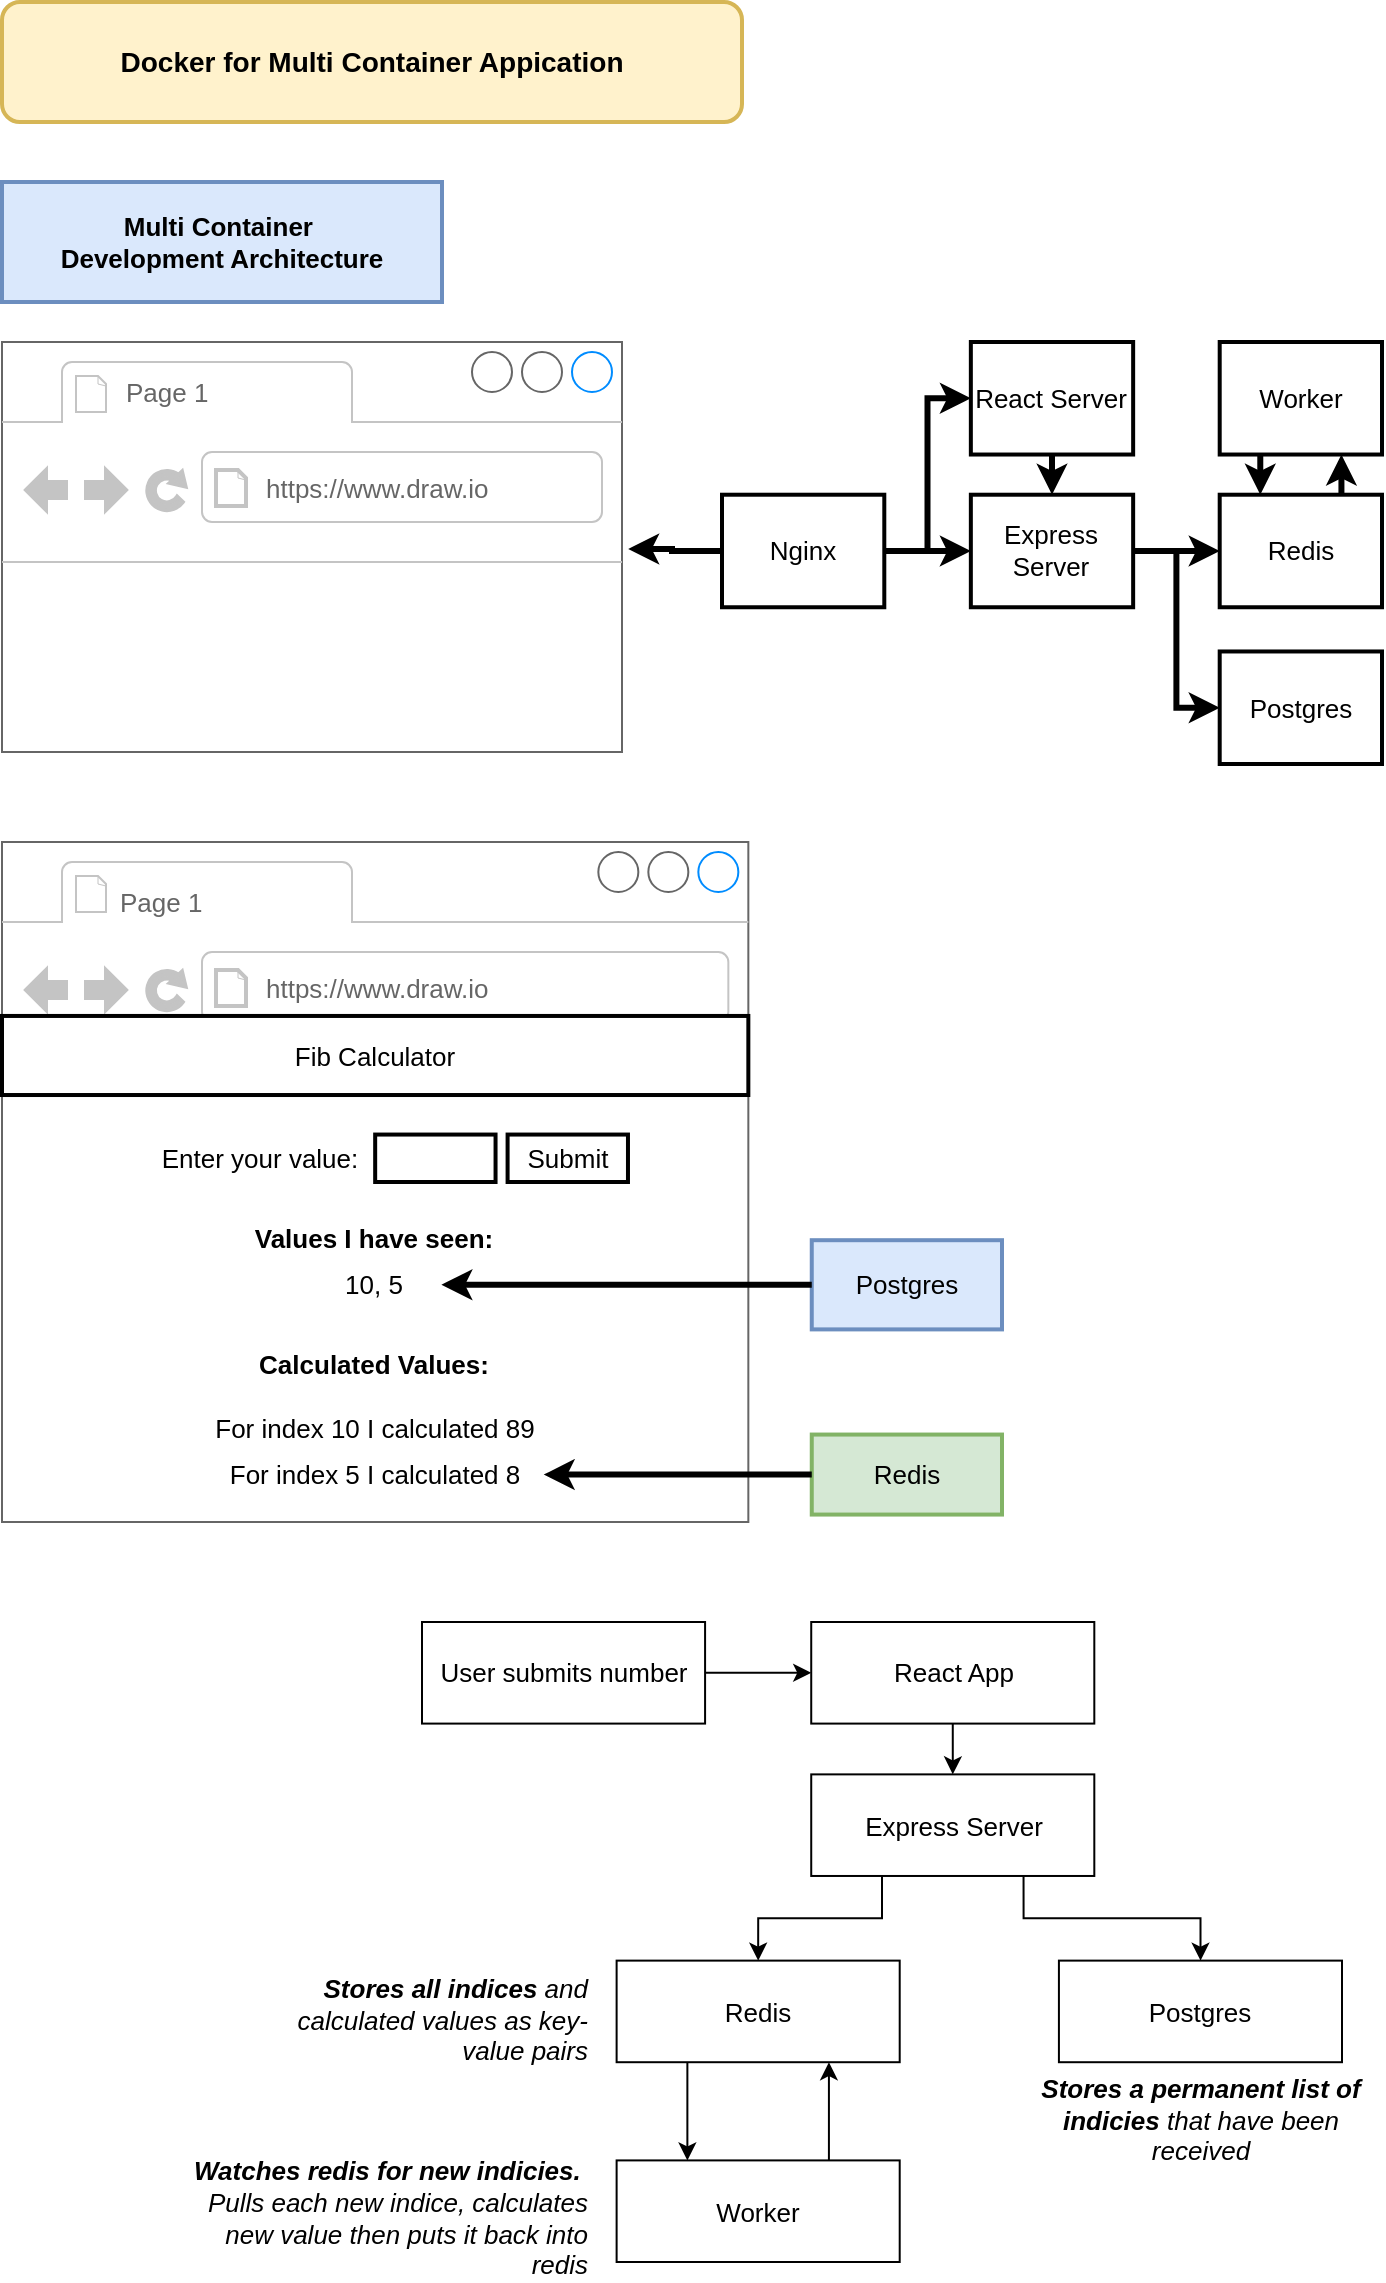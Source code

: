 <mxfile version="12.6.5" type="device"><diagram id="E0kBvN3YvhukCANaVCDS" name="Page-1"><mxGraphModel dx="1635" dy="-303" grid="1" gridSize="10" guides="1" tooltips="1" connect="1" arrows="1" fold="1" page="1" pageScale="1" pageWidth="827" pageHeight="1169" math="0" shadow="0"><root><mxCell id="0"/><mxCell id="1" parent="0"/><mxCell id="G81e2i-982NNiIxAVMLw-1" value="&lt;font style=&quot;font-size: 14px&quot;&gt;&lt;b&gt;Docker for Multi Container Appication&lt;/b&gt;&lt;/font&gt;" style="rounded=1;whiteSpace=wrap;html=1;strokeWidth=2;fillColor=#fff2cc;strokeColor=#d6b656;" vertex="1" parent="1"><mxGeometry x="40" y="1180" width="370" height="60" as="geometry"/></mxCell><mxCell id="G81e2i-982NNiIxAVMLw-2" value="" style="strokeWidth=1;shadow=0;dashed=0;align=center;html=1;shape=mxgraph.mockup.containers.browserWindow;rSize=0;fillColor=#ffffff;strokeColor=#666666;mainText=,;recursiveResize=0;fontSize=13;" vertex="1" parent="1"><mxGeometry x="40" y="1350" width="310" height="205" as="geometry"/></mxCell><mxCell id="G81e2i-982NNiIxAVMLw-3" value="Page 1" style="strokeWidth=1;shadow=0;dashed=0;align=center;html=1;shape=mxgraph.mockup.containers.anchor;fontSize=13;fontColor=#666666;align=left;" vertex="1" parent="G81e2i-982NNiIxAVMLw-2"><mxGeometry x="60" y="12" width="110" height="26" as="geometry"/></mxCell><mxCell id="G81e2i-982NNiIxAVMLw-4" value="https://www.draw.io" style="strokeWidth=1;shadow=0;dashed=0;align=center;html=1;shape=mxgraph.mockup.containers.anchor;rSize=0;fontSize=13;fontColor=#666666;align=left;" vertex="1" parent="G81e2i-982NNiIxAVMLw-2"><mxGeometry x="130" y="60" width="250" height="26" as="geometry"/></mxCell><mxCell id="G81e2i-982NNiIxAVMLw-5" style="edgeStyle=orthogonalEdgeStyle;rounded=0;html=1;exitX=0;exitY=0.5;jettySize=auto;orthogonalLoop=1;strokeWidth=3;fontSize=13;entryX=1.01;entryY=0.505;entryDx=0;entryDy=0;entryPerimeter=0;" edge="1" parent="1" source="G81e2i-982NNiIxAVMLw-8" target="G81e2i-982NNiIxAVMLw-2"><mxGeometry relative="1" as="geometry"><mxPoint x="360" y="1455" as="targetPoint"/></mxGeometry></mxCell><mxCell id="G81e2i-982NNiIxAVMLw-6" value="Multi Container&amp;nbsp;&lt;br&gt;Development Architecture" style="rounded=0;whiteSpace=wrap;html=1;strokeWidth=2;fontSize=13;align=center;fillColor=#dae8fc;strokeColor=#6c8ebf;fontStyle=1" vertex="1" parent="1"><mxGeometry x="40" y="1270" width="220" height="60" as="geometry"/></mxCell><mxCell id="G81e2i-982NNiIxAVMLw-7" value="" style="group" vertex="1" connectable="0" parent="1"><mxGeometry x="400" y="1350" width="330" height="211" as="geometry"/></mxCell><mxCell id="G81e2i-982NNiIxAVMLw-8" value="Nginx" style="rounded=0;whiteSpace=wrap;html=1;strokeWidth=2;fontSize=13;align=center;" vertex="1" parent="G81e2i-982NNiIxAVMLw-7"><mxGeometry y="76.362" width="81.148" height="56.267" as="geometry"/></mxCell><mxCell id="G81e2i-982NNiIxAVMLw-9" value="React Server" style="rounded=0;whiteSpace=wrap;html=1;strokeWidth=2;fontSize=13;align=center;" vertex="1" parent="G81e2i-982NNiIxAVMLw-7"><mxGeometry x="124.426" width="81.148" height="56.267" as="geometry"/></mxCell><mxCell id="G81e2i-982NNiIxAVMLw-10" style="edgeStyle=orthogonalEdgeStyle;rounded=0;html=1;exitX=1;exitY=0.5;entryX=0;entryY=0.5;jettySize=auto;orthogonalLoop=1;strokeWidth=3;fontSize=13;" edge="1" parent="G81e2i-982NNiIxAVMLw-7" source="G81e2i-982NNiIxAVMLw-8" target="G81e2i-982NNiIxAVMLw-9"><mxGeometry relative="1" as="geometry"/></mxCell><mxCell id="G81e2i-982NNiIxAVMLw-11" value="Express Server" style="rounded=0;whiteSpace=wrap;html=1;strokeWidth=2;fontSize=13;align=center;" vertex="1" parent="G81e2i-982NNiIxAVMLw-7"><mxGeometry x="124.426" y="76.362" width="81.148" height="56.267" as="geometry"/></mxCell><mxCell id="G81e2i-982NNiIxAVMLw-12" style="edgeStyle=orthogonalEdgeStyle;rounded=0;html=1;exitX=1;exitY=0.5;jettySize=auto;orthogonalLoop=1;strokeWidth=3;fontSize=13;" edge="1" parent="G81e2i-982NNiIxAVMLw-7" source="G81e2i-982NNiIxAVMLw-8" target="G81e2i-982NNiIxAVMLw-11"><mxGeometry relative="1" as="geometry"/></mxCell><mxCell id="G81e2i-982NNiIxAVMLw-13" style="edgeStyle=orthogonalEdgeStyle;rounded=0;html=1;exitX=0.5;exitY=1;entryX=0.5;entryY=0;jettySize=auto;orthogonalLoop=1;strokeWidth=3;fontSize=13;" edge="1" parent="G81e2i-982NNiIxAVMLw-7" source="G81e2i-982NNiIxAVMLw-9" target="G81e2i-982NNiIxAVMLw-11"><mxGeometry relative="1" as="geometry"/></mxCell><mxCell id="G81e2i-982NNiIxAVMLw-14" value="Redis" style="rounded=0;whiteSpace=wrap;html=1;strokeWidth=2;fontSize=13;align=center;" vertex="1" parent="G81e2i-982NNiIxAVMLw-7"><mxGeometry x="248.852" y="76.362" width="81.148" height="56.267" as="geometry"/></mxCell><mxCell id="G81e2i-982NNiIxAVMLw-15" style="edgeStyle=orthogonalEdgeStyle;rounded=0;html=1;exitX=1;exitY=0.5;jettySize=auto;orthogonalLoop=1;strokeWidth=3;fontSize=13;" edge="1" parent="G81e2i-982NNiIxAVMLw-7" source="G81e2i-982NNiIxAVMLw-11" target="G81e2i-982NNiIxAVMLw-14"><mxGeometry relative="1" as="geometry"/></mxCell><mxCell id="G81e2i-982NNiIxAVMLw-16" value="Postgres" style="rounded=0;whiteSpace=wrap;html=1;strokeWidth=2;fontSize=13;align=center;" vertex="1" parent="G81e2i-982NNiIxAVMLw-7"><mxGeometry x="248.852" y="154.733" width="81.148" height="56.267" as="geometry"/></mxCell><mxCell id="G81e2i-982NNiIxAVMLw-17" style="edgeStyle=orthogonalEdgeStyle;rounded=0;html=1;exitX=1;exitY=0.5;entryX=0;entryY=0.5;jettySize=auto;orthogonalLoop=1;strokeWidth=3;fontSize=13;" edge="1" parent="G81e2i-982NNiIxAVMLw-7" source="G81e2i-982NNiIxAVMLw-11" target="G81e2i-982NNiIxAVMLw-16"><mxGeometry relative="1" as="geometry"/></mxCell><mxCell id="G81e2i-982NNiIxAVMLw-18" style="edgeStyle=orthogonalEdgeStyle;rounded=0;html=1;exitX=0.25;exitY=1;entryX=0.25;entryY=0;jettySize=auto;orthogonalLoop=1;strokeWidth=3;fontSize=13;" edge="1" parent="G81e2i-982NNiIxAVMLw-7" source="G81e2i-982NNiIxAVMLw-19" target="G81e2i-982NNiIxAVMLw-14"><mxGeometry relative="1" as="geometry"/></mxCell><mxCell id="G81e2i-982NNiIxAVMLw-19" value="Worker" style="rounded=0;whiteSpace=wrap;html=1;strokeWidth=2;fontSize=13;align=center;" vertex="1" parent="G81e2i-982NNiIxAVMLw-7"><mxGeometry x="248.852" width="81.148" height="56.267" as="geometry"/></mxCell><mxCell id="G81e2i-982NNiIxAVMLw-20" style="edgeStyle=orthogonalEdgeStyle;rounded=0;html=1;exitX=0.75;exitY=0;entryX=0.75;entryY=1;jettySize=auto;orthogonalLoop=1;strokeWidth=3;fontSize=13;" edge="1" parent="G81e2i-982NNiIxAVMLw-7" source="G81e2i-982NNiIxAVMLw-14" target="G81e2i-982NNiIxAVMLw-19"><mxGeometry relative="1" as="geometry"/></mxCell><mxCell id="G81e2i-982NNiIxAVMLw-21" value="" style="group" vertex="1" connectable="0" parent="1"><mxGeometry x="40" y="1600" width="500" height="340" as="geometry"/></mxCell><mxCell id="G81e2i-982NNiIxAVMLw-22" value="Redis" style="rounded=0;whiteSpace=wrap;html=1;strokeWidth=2;fontSize=13;align=center;fillColor=#d5e8d4;strokeColor=#82b366;" vertex="1" parent="G81e2i-982NNiIxAVMLw-21"><mxGeometry x="404.88" y="296.28" width="95.12" height="40" as="geometry"/></mxCell><mxCell id="G81e2i-982NNiIxAVMLw-23" value="Postgres" style="rounded=0;whiteSpace=wrap;html=1;strokeWidth=2;fontSize=13;align=center;fillColor=#dae8fc;strokeColor=#6c8ebf;" vertex="1" parent="G81e2i-982NNiIxAVMLw-21"><mxGeometry x="404.88" y="199.1" width="95.12" height="44.6" as="geometry"/></mxCell><mxCell id="G81e2i-982NNiIxAVMLw-24" value="" style="group" vertex="1" connectable="0" parent="G81e2i-982NNiIxAVMLw-21"><mxGeometry width="373.17" height="340" as="geometry"/></mxCell><mxCell id="G81e2i-982NNiIxAVMLw-25" value="" style="strokeWidth=1;shadow=0;dashed=0;align=center;html=1;shape=mxgraph.mockup.containers.browserWindow;rSize=0;fillColor=#ffffff;strokeColor=#666666;mainText=,;recursiveResize=0;fontSize=13;" vertex="1" parent="G81e2i-982NNiIxAVMLw-24"><mxGeometry width="373.17" height="340" as="geometry"/></mxCell><mxCell id="G81e2i-982NNiIxAVMLw-26" value="Page 1" style="strokeWidth=1;shadow=0;dashed=0;align=center;html=1;shape=mxgraph.mockup.containers.anchor;fontSize=13;fontColor=#666666;align=left;" vertex="1" parent="G81e2i-982NNiIxAVMLw-24"><mxGeometry x="57.184" y="19.998" width="66.208" height="20.558" as="geometry"/></mxCell><mxCell id="G81e2i-982NNiIxAVMLw-27" value="https://www.draw.io" style="strokeWidth=1;shadow=0;dashed=0;align=center;html=1;shape=mxgraph.mockup.containers.anchor;rSize=0;fontSize=13;fontColor=#666666;align=left;" vertex="1" parent="G81e2i-982NNiIxAVMLw-24"><mxGeometry x="129.996" y="63.002" width="150.472" height="20.558" as="geometry"/></mxCell><mxCell id="G81e2i-982NNiIxAVMLw-28" value="Fib Calculator" style="rounded=0;whiteSpace=wrap;html=1;strokeWidth=2;fontSize=13;align=center;" vertex="1" parent="G81e2i-982NNiIxAVMLw-24"><mxGeometry y="86.977" width="373.17" height="39.535" as="geometry"/></mxCell><mxCell id="G81e2i-982NNiIxAVMLw-29" value="" style="rounded=0;whiteSpace=wrap;html=1;strokeWidth=2;fontSize=13;align=center;" vertex="1" parent="G81e2i-982NNiIxAVMLw-24"><mxGeometry x="186.585" y="146.279" width="60.189" height="23.721" as="geometry"/></mxCell><mxCell id="G81e2i-982NNiIxAVMLw-30" value="Submit" style="rounded=0;whiteSpace=wrap;html=1;strokeWidth=2;fontSize=13;align=center;" vertex="1" parent="G81e2i-982NNiIxAVMLw-24"><mxGeometry x="252.793" y="146.279" width="60.189" height="23.721" as="geometry"/></mxCell><mxCell id="G81e2i-982NNiIxAVMLw-31" value="Enter your value:" style="text;html=1;strokeColor=none;fillColor=none;align=center;verticalAlign=middle;whiteSpace=wrap;rounded=0;fontSize=13;" vertex="1" parent="G81e2i-982NNiIxAVMLw-24"><mxGeometry x="78.245" y="150.233" width="102.321" height="15.814" as="geometry"/></mxCell><mxCell id="G81e2i-982NNiIxAVMLw-32" value="Values I have seen:" style="text;html=1;strokeColor=none;fillColor=none;align=center;verticalAlign=middle;whiteSpace=wrap;rounded=0;fontSize=13;fontStyle=1" vertex="1" parent="G81e2i-982NNiIxAVMLw-24"><mxGeometry x="123.387" y="189.767" width="126.396" height="15.814" as="geometry"/></mxCell><mxCell id="G81e2i-982NNiIxAVMLw-33" value="Calculated Values:" style="text;html=1;strokeColor=none;fillColor=none;align=center;verticalAlign=middle;whiteSpace=wrap;rounded=0;fontSize=13;fontStyle=1" vertex="1" parent="G81e2i-982NNiIxAVMLw-24"><mxGeometry x="123.387" y="253.023" width="126.396" height="15.814" as="geometry"/></mxCell><mxCell id="G81e2i-982NNiIxAVMLw-34" value="For index 10 I calculated 89" style="text;html=1;strokeColor=none;fillColor=none;align=center;verticalAlign=middle;whiteSpace=wrap;rounded=0;fontSize=13;" vertex="1" parent="G81e2i-982NNiIxAVMLw-24"><mxGeometry x="102.321" y="284.651" width="168.528" height="15.814" as="geometry"/></mxCell><mxCell id="G81e2i-982NNiIxAVMLw-35" value="For index 5 I calculated 8" style="text;html=1;strokeColor=none;fillColor=none;align=center;verticalAlign=middle;whiteSpace=wrap;rounded=0;fontSize=13;" vertex="1" parent="G81e2i-982NNiIxAVMLw-24"><mxGeometry x="102.321" y="308.372" width="168.528" height="15.814" as="geometry"/></mxCell><mxCell id="G81e2i-982NNiIxAVMLw-36" value="10, 5" style="text;html=1;strokeColor=none;fillColor=none;align=center;verticalAlign=middle;whiteSpace=wrap;rounded=0;fontSize=13;" vertex="1" parent="G81e2i-982NNiIxAVMLw-24"><mxGeometry x="153.481" y="213.488" width="66.208" height="15.814" as="geometry"/></mxCell><mxCell id="G81e2i-982NNiIxAVMLw-37" style="edgeStyle=orthogonalEdgeStyle;rounded=0;orthogonalLoop=1;jettySize=auto;html=1;fontSize=13;strokeWidth=3;" edge="1" parent="G81e2i-982NNiIxAVMLw-21" source="G81e2i-982NNiIxAVMLw-22" target="G81e2i-982NNiIxAVMLw-35"><mxGeometry relative="1" as="geometry"/></mxCell><mxCell id="G81e2i-982NNiIxAVMLw-38" style="edgeStyle=orthogonalEdgeStyle;rounded=0;html=1;exitX=0;exitY=0.5;jettySize=auto;orthogonalLoop=1;strokeWidth=3;fontSize=13;" edge="1" parent="G81e2i-982NNiIxAVMLw-21" source="G81e2i-982NNiIxAVMLw-23" target="G81e2i-982NNiIxAVMLw-36"><mxGeometry relative="1" as="geometry"/></mxCell><mxCell id="G81e2i-982NNiIxAVMLw-39" value="" style="group" vertex="1" connectable="0" parent="1"><mxGeometry x="250" y="1990" width="476.73" height="327.21" as="geometry"/></mxCell><mxCell id="G81e2i-982NNiIxAVMLw-40" value="" style="group" vertex="1" connectable="0" parent="G81e2i-982NNiIxAVMLw-39"><mxGeometry width="476.73" height="327.21" as="geometry"/></mxCell><mxCell id="G81e2i-982NNiIxAVMLw-41" value="User submits number" style="rounded=0;whiteSpace=wrap;html=1;strokeWidth=1;fontSize=13;align=center;" vertex="1" parent="G81e2i-982NNiIxAVMLw-40"><mxGeometry width="141.538" height="50.794" as="geometry"/></mxCell><mxCell id="G81e2i-982NNiIxAVMLw-42" value="React App" style="rounded=0;whiteSpace=wrap;html=1;strokeWidth=1;fontSize=13;align=center;" vertex="1" parent="G81e2i-982NNiIxAVMLw-40"><mxGeometry x="194.615" width="141.538" height="50.794" as="geometry"/></mxCell><mxCell id="G81e2i-982NNiIxAVMLw-43" value="Express Server" style="rounded=0;whiteSpace=wrap;html=1;strokeWidth=1;fontSize=13;align=center;" vertex="1" parent="G81e2i-982NNiIxAVMLw-40"><mxGeometry x="194.615" y="76.19" width="141.538" height="50.794" as="geometry"/></mxCell><mxCell id="G81e2i-982NNiIxAVMLw-44" value="Postgres" style="rounded=0;whiteSpace=wrap;html=1;strokeWidth=1;fontSize=13;align=center;" vertex="1" parent="G81e2i-982NNiIxAVMLw-40"><mxGeometry x="318.462" y="169.312" width="141.538" height="50.794" as="geometry"/></mxCell><mxCell id="G81e2i-982NNiIxAVMLw-45" value="Redis" style="rounded=0;whiteSpace=wrap;html=1;strokeWidth=1;fontSize=13;align=center;" vertex="1" parent="G81e2i-982NNiIxAVMLw-40"><mxGeometry x="97.308" y="169.312" width="141.538" height="50.794" as="geometry"/></mxCell><mxCell id="G81e2i-982NNiIxAVMLw-46" value="Worker" style="rounded=0;whiteSpace=wrap;html=1;strokeWidth=1;fontSize=13;align=center;" vertex="1" parent="G81e2i-982NNiIxAVMLw-40"><mxGeometry x="97.308" y="269.206" width="141.538" height="50.794" as="geometry"/></mxCell><mxCell id="G81e2i-982NNiIxAVMLw-47" style="edgeStyle=orthogonalEdgeStyle;rounded=0;html=1;exitX=1;exitY=0.5;jettySize=auto;orthogonalLoop=1;strokeWidth=1;fontSize=13;" edge="1" parent="G81e2i-982NNiIxAVMLw-40" source="G81e2i-982NNiIxAVMLw-41" target="G81e2i-982NNiIxAVMLw-42"><mxGeometry relative="1" as="geometry"/></mxCell><mxCell id="G81e2i-982NNiIxAVMLw-48" style="edgeStyle=orthogonalEdgeStyle;rounded=0;html=1;exitX=0.5;exitY=1;jettySize=auto;orthogonalLoop=1;strokeWidth=1;fontSize=13;" edge="1" parent="G81e2i-982NNiIxAVMLw-40" source="G81e2i-982NNiIxAVMLw-42" target="G81e2i-982NNiIxAVMLw-43"><mxGeometry relative="1" as="geometry"/></mxCell><mxCell id="G81e2i-982NNiIxAVMLw-49" style="edgeStyle=orthogonalEdgeStyle;rounded=0;html=1;exitX=0.75;exitY=1;jettySize=auto;orthogonalLoop=1;strokeWidth=1;fontSize=13;" edge="1" parent="G81e2i-982NNiIxAVMLw-40" source="G81e2i-982NNiIxAVMLw-43" target="G81e2i-982NNiIxAVMLw-44"><mxGeometry relative="1" as="geometry"/></mxCell><mxCell id="G81e2i-982NNiIxAVMLw-50" style="edgeStyle=orthogonalEdgeStyle;rounded=0;html=1;exitX=0.25;exitY=1;entryX=0.5;entryY=0;jettySize=auto;orthogonalLoop=1;strokeWidth=1;fontSize=13;" edge="1" parent="G81e2i-982NNiIxAVMLw-40" source="G81e2i-982NNiIxAVMLw-43" target="G81e2i-982NNiIxAVMLw-45"><mxGeometry relative="1" as="geometry"/></mxCell><mxCell id="G81e2i-982NNiIxAVMLw-51" style="edgeStyle=orthogonalEdgeStyle;rounded=0;html=1;exitX=0.25;exitY=1;entryX=0.25;entryY=0;jettySize=auto;orthogonalLoop=1;strokeWidth=1;fontSize=13;" edge="1" parent="G81e2i-982NNiIxAVMLw-40" source="G81e2i-982NNiIxAVMLw-45" target="G81e2i-982NNiIxAVMLw-46"><mxGeometry relative="1" as="geometry"/></mxCell><mxCell id="G81e2i-982NNiIxAVMLw-52" style="edgeStyle=orthogonalEdgeStyle;rounded=0;html=1;exitX=0.75;exitY=0;entryX=0.75;entryY=1;jettySize=auto;orthogonalLoop=1;strokeWidth=1;fontSize=13;" edge="1" parent="G81e2i-982NNiIxAVMLw-40" source="G81e2i-982NNiIxAVMLw-46" target="G81e2i-982NNiIxAVMLw-45"><mxGeometry relative="1" as="geometry"/></mxCell><mxCell id="G81e2i-982NNiIxAVMLw-53" value="&lt;b&gt;Stores a permanent list of indicies&lt;/b&gt; that have been received" style="text;html=1;strokeColor=none;fillColor=none;align=center;verticalAlign=middle;whiteSpace=wrap;rounded=0;fontSize=13;fontStyle=2;strokeWidth=1;" vertex="1" parent="G81e2i-982NNiIxAVMLw-40"><mxGeometry x="301.73" y="220.11" width="175" height="58" as="geometry"/></mxCell><mxCell id="G81e2i-982NNiIxAVMLw-54" value="&lt;b&gt;Stores all indices&lt;/b&gt; and calculated values as key-value pairs" style="text;html=1;strokeColor=none;fillColor=none;align=right;verticalAlign=middle;whiteSpace=wrap;rounded=0;fontSize=13;fontStyle=2;strokeWidth=1;" vertex="1" parent="G81e2i-982NNiIxAVMLw-40"><mxGeometry x="-90" y="170" width="175" height="58" as="geometry"/></mxCell><mxCell id="G81e2i-982NNiIxAVMLw-55" value="&lt;b&gt;Watches redis for new indicies.&lt;/b&gt;&amp;nbsp; Pulls each new indice, calculates new value then puts it back into redis" style="text;html=1;strokeColor=none;fillColor=none;align=right;verticalAlign=middle;whiteSpace=wrap;rounded=0;fontSize=13;fontStyle=2;strokeWidth=1;" vertex="1" parent="G81e2i-982NNiIxAVMLw-40"><mxGeometry x="-120" y="269.21" width="205" height="58" as="geometry"/></mxCell></root></mxGraphModel></diagram></mxfile>